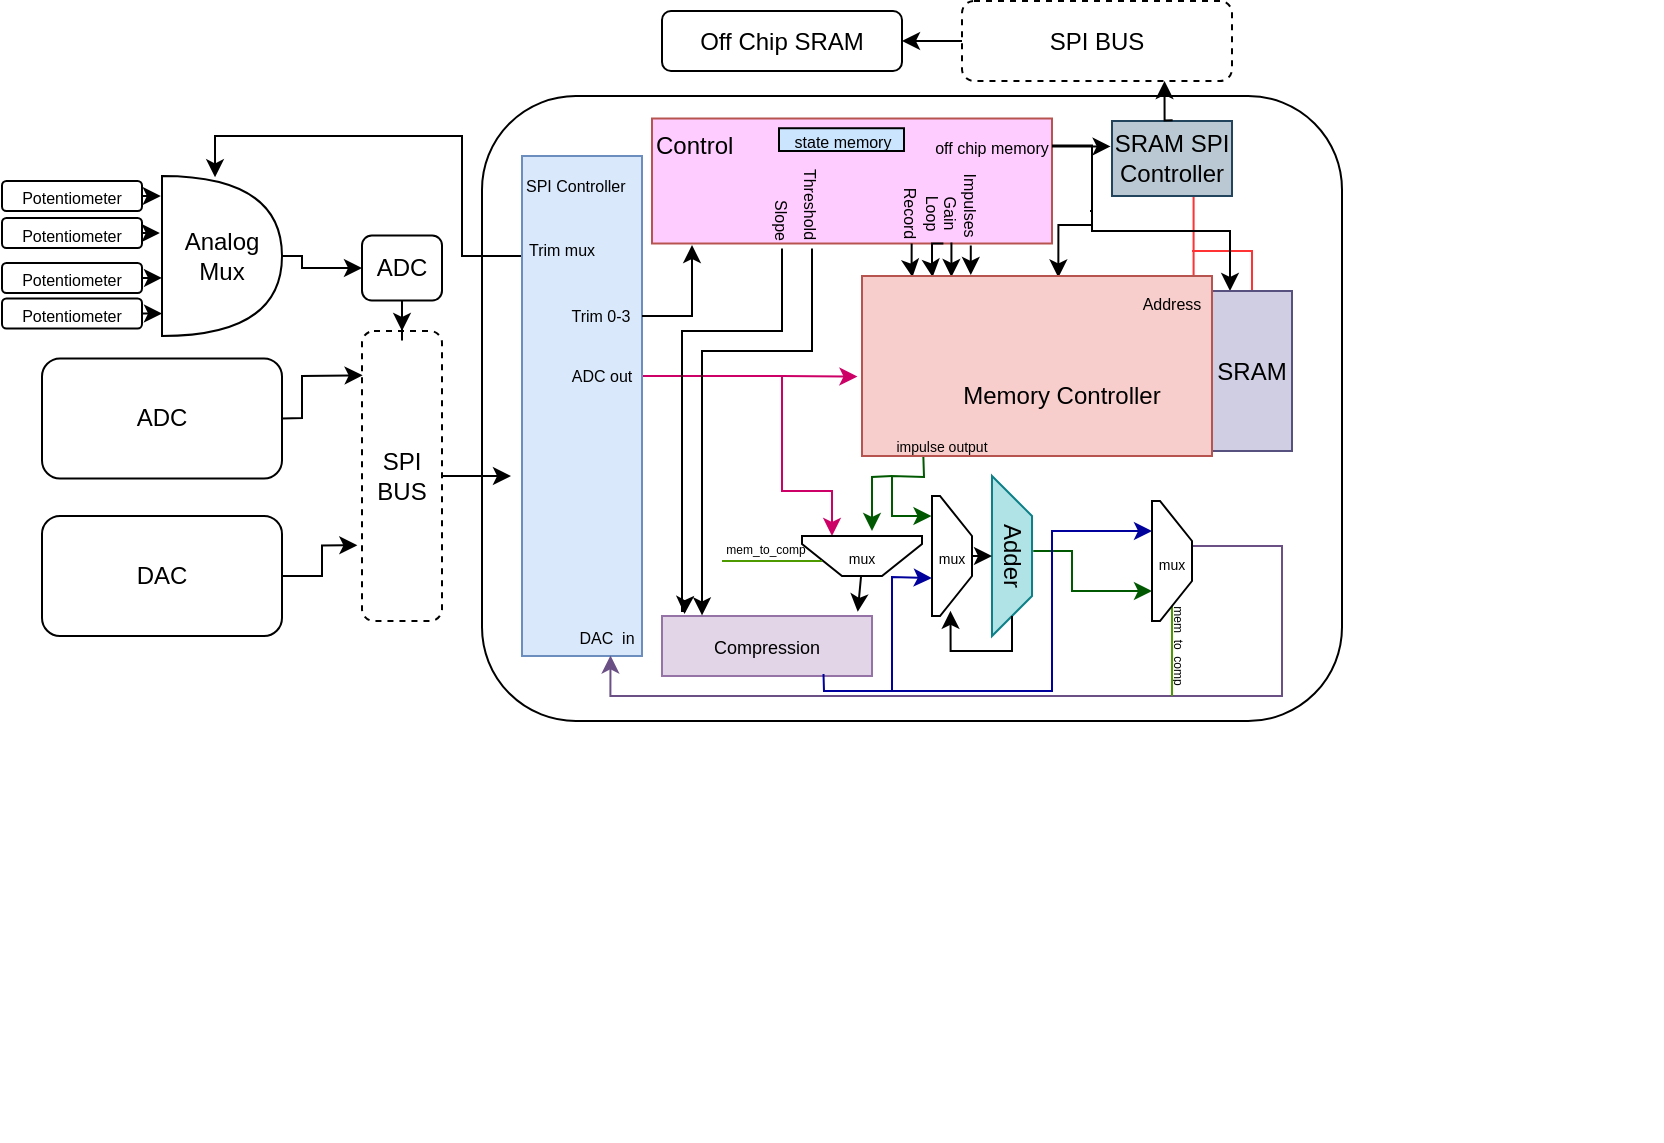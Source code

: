 <mxfile version="22.0.3" type="device">
  <diagram name="Page-1" id="Zs-kTGDQ2TX8Q834MrS4">
    <mxGraphModel dx="768" dy="452" grid="1" gridSize="10" guides="1" tooltips="1" connect="1" arrows="1" fold="1" page="1" pageScale="1" pageWidth="850" pageHeight="1100" math="0" shadow="0">
      <root>
        <mxCell id="0" />
        <mxCell id="1" parent="0" />
        <mxCell id="tVe25JJXrX7TP5zpR2_T-1" value="" style="rounded=1;whiteSpace=wrap;html=1;" parent="1" vertex="1">
          <mxGeometry x="280" y="140" width="430" height="312.5" as="geometry" />
        </mxCell>
        <mxCell id="tVe25JJXrX7TP5zpR2_T-4" value="" style="group" parent="1" vertex="1" connectable="0">
          <mxGeometry x="40" y="271.25" width="120" height="60" as="geometry" />
        </mxCell>
        <mxCell id="tVe25JJXrX7TP5zpR2_T-2" value="" style="rounded=1;whiteSpace=wrap;html=1;" parent="tVe25JJXrX7TP5zpR2_T-4" vertex="1">
          <mxGeometry x="20" width="120" height="60" as="geometry" />
        </mxCell>
        <mxCell id="tVe25JJXrX7TP5zpR2_T-3" value="ADC" style="text;html=1;strokeColor=none;fillColor=none;align=center;verticalAlign=middle;whiteSpace=wrap;rounded=0;" parent="tVe25JJXrX7TP5zpR2_T-4" vertex="1">
          <mxGeometry x="50" y="15" width="60" height="30" as="geometry" />
        </mxCell>
        <mxCell id="tVe25JJXrX7TP5zpR2_T-9" value="" style="group" parent="1" vertex="1" connectable="0">
          <mxGeometry x="60" y="350" width="120" height="60" as="geometry" />
        </mxCell>
        <mxCell id="tVe25JJXrX7TP5zpR2_T-6" value="" style="rounded=1;whiteSpace=wrap;html=1;" parent="tVe25JJXrX7TP5zpR2_T-9" vertex="1">
          <mxGeometry width="120" height="60" as="geometry" />
        </mxCell>
        <mxCell id="tVe25JJXrX7TP5zpR2_T-8" value="DAC" style="text;html=1;strokeColor=none;fillColor=none;align=center;verticalAlign=middle;whiteSpace=wrap;rounded=0;" parent="tVe25JJXrX7TP5zpR2_T-9" vertex="1">
          <mxGeometry x="30" y="15" width="60" height="30" as="geometry" />
        </mxCell>
        <mxCell id="tVe25JJXrX7TP5zpR2_T-10" value="" style="endArrow=classic;html=1;rounded=0;exitX=1;exitY=0.5;exitDx=0;exitDy=0;entryX=0.008;entryY=0.153;entryDx=0;entryDy=0;entryPerimeter=0;" parent="1" source="tVe25JJXrX7TP5zpR2_T-2" edge="1" target="9PQ7ZDF2D8wfVxdtAXBt-15">
          <mxGeometry width="50" height="50" relative="1" as="geometry">
            <mxPoint x="400" y="360" as="sourcePoint" />
            <mxPoint x="150" y="280" as="targetPoint" />
            <Array as="points">
              <mxPoint x="190" y="301" />
              <mxPoint x="190" y="280" />
            </Array>
          </mxGeometry>
        </mxCell>
        <mxCell id="0uwEz2iJApMcKScw88or-7" value="" style="endArrow=classic;html=1;rounded=0;entryX=-0.013;entryY=0.559;entryDx=0;entryDy=0;strokeColor=#CC0066;entryPerimeter=0;exitX=0.87;exitY=0.477;exitDx=0;exitDy=0;exitPerimeter=0;" parent="1" target="0uwEz2iJApMcKScw88or-1" edge="1" source="9PQ7ZDF2D8wfVxdtAXBt-2">
          <mxGeometry width="50" height="50" relative="1" as="geometry">
            <mxPoint x="420" y="283.5" as="sourcePoint" />
            <mxPoint x="535.0" y="268.5" as="targetPoint" />
            <Array as="points">
              <mxPoint x="360" y="280" />
              <mxPoint x="430" y="280" />
            </Array>
          </mxGeometry>
        </mxCell>
        <mxCell id="9PQ7ZDF2D8wfVxdtAXBt-62" style="edgeStyle=orthogonalEdgeStyle;rounded=0;orthogonalLoop=1;jettySize=auto;html=1;entryX=0.442;entryY=0.008;entryDx=0;entryDy=0;entryPerimeter=0;" edge="1" parent="1" source="9PQ7ZDF2D8wfVxdtAXBt-74" target="9PQ7ZDF2D8wfVxdtAXBt-59">
          <mxGeometry relative="1" as="geometry">
            <Array as="points">
              <mxPoint x="270" y="220" />
              <mxPoint x="270" y="160" />
              <mxPoint x="146" y="160" />
            </Array>
          </mxGeometry>
        </mxCell>
        <mxCell id="9PQ7ZDF2D8wfVxdtAXBt-2" value="&lt;font style=&quot;font-size: 8px;&quot;&gt;SPI Controller&lt;/font&gt;" style="text;html=1;strokeColor=#6c8ebf;fillColor=#dae8fc;align=left;verticalAlign=top;whiteSpace=wrap;rounded=0;spacingTop=0;labelBorderColor=none;perimeterSpacing=10;" vertex="1" parent="1">
          <mxGeometry x="300" y="170" width="60" height="250" as="geometry" />
        </mxCell>
        <mxCell id="9PQ7ZDF2D8wfVxdtAXBt-11" value="&lt;font style=&quot;font-size: 8px;&quot;&gt;ADC out&lt;/font&gt;" style="text;html=1;strokeColor=none;fillColor=none;align=center;verticalAlign=middle;whiteSpace=wrap;rounded=0;" vertex="1" parent="1">
          <mxGeometry x="320" y="271.25" width="40" height="15" as="geometry" />
        </mxCell>
        <mxCell id="9PQ7ZDF2D8wfVxdtAXBt-12" style="edgeStyle=orthogonalEdgeStyle;rounded=0;orthogonalLoop=1;jettySize=auto;html=1;exitX=1;exitY=0.5;exitDx=0;exitDy=0;strokeColor=#6A5085;entryX=0.678;entryY=0.962;entryDx=0;entryDy=0;entryPerimeter=0;" edge="1" parent="1" source="0uwEz2iJApMcKScw88or-53" target="9PQ7ZDF2D8wfVxdtAXBt-2">
          <mxGeometry relative="1" as="geometry">
            <mxPoint x="390" y="430" as="targetPoint" />
            <Array as="points">
              <mxPoint x="635" y="365" />
              <mxPoint x="680" y="365" />
              <mxPoint x="680" y="440" />
              <mxPoint x="344" y="440" />
            </Array>
          </mxGeometry>
        </mxCell>
        <mxCell id="9PQ7ZDF2D8wfVxdtAXBt-13" value="&lt;font style=&quot;font-size: 8px;&quot;&gt;DAC&amp;nbsp; in&lt;/font&gt;" style="text;html=1;strokeColor=none;fillColor=none;align=center;verticalAlign=middle;whiteSpace=wrap;rounded=0;" vertex="1" parent="1">
          <mxGeometry x="325" y="402.5" width="35" height="15" as="geometry" />
        </mxCell>
        <mxCell id="9PQ7ZDF2D8wfVxdtAXBt-15" value="SPI BUS" style="text;html=1;strokeColor=default;fillColor=none;align=center;verticalAlign=middle;whiteSpace=wrap;rounded=1;dashed=1;" vertex="1" parent="1">
          <mxGeometry x="220" y="257.5" width="40" height="145" as="geometry" />
        </mxCell>
        <mxCell id="9PQ7ZDF2D8wfVxdtAXBt-16" style="edgeStyle=orthogonalEdgeStyle;rounded=0;orthogonalLoop=1;jettySize=auto;html=1;exitX=1;exitY=0.5;exitDx=0;exitDy=0;entryX=-0.058;entryY=0.739;entryDx=0;entryDy=0;entryPerimeter=0;" edge="1" parent="1" source="tVe25JJXrX7TP5zpR2_T-6" target="9PQ7ZDF2D8wfVxdtAXBt-15">
          <mxGeometry relative="1" as="geometry" />
        </mxCell>
        <mxCell id="9PQ7ZDF2D8wfVxdtAXBt-24" style="edgeStyle=orthogonalEdgeStyle;rounded=0;orthogonalLoop=1;jettySize=auto;html=1;exitX=1;exitY=0.5;exitDx=0;exitDy=0;entryX=0.056;entryY=0.63;entryDx=0;entryDy=0;entryPerimeter=0;" edge="1" parent="1" source="9PQ7ZDF2D8wfVxdtAXBt-15" target="9PQ7ZDF2D8wfVxdtAXBt-2">
          <mxGeometry relative="1" as="geometry" />
        </mxCell>
        <mxCell id="9PQ7ZDF2D8wfVxdtAXBt-35" value="&lt;font style=&quot;font-size: 8px;&quot;&gt;Trim 0-3&lt;/font&gt;" style="text;html=1;strokeColor=none;fillColor=none;align=center;verticalAlign=middle;whiteSpace=wrap;rounded=0;" vertex="1" parent="1">
          <mxGeometry x="317.5" y="240" width="42.5" height="17.5" as="geometry" />
        </mxCell>
        <mxCell id="9PQ7ZDF2D8wfVxdtAXBt-61" style="edgeStyle=orthogonalEdgeStyle;rounded=0;orthogonalLoop=1;jettySize=auto;html=1;entryX=0.5;entryY=0;entryDx=0;entryDy=0;" edge="1" parent="1" source="9PQ7ZDF2D8wfVxdtAXBt-56" target="9PQ7ZDF2D8wfVxdtAXBt-15">
          <mxGeometry relative="1" as="geometry" />
        </mxCell>
        <mxCell id="9PQ7ZDF2D8wfVxdtAXBt-56" value="ADC" style="rounded=1;whiteSpace=wrap;html=1;" vertex="1" parent="1">
          <mxGeometry x="220" y="209.75" width="40" height="32.5" as="geometry" />
        </mxCell>
        <mxCell id="9PQ7ZDF2D8wfVxdtAXBt-60" style="edgeStyle=orthogonalEdgeStyle;rounded=0;orthogonalLoop=1;jettySize=auto;html=1;exitX=1;exitY=0.5;exitDx=0;exitDy=0;exitPerimeter=0;entryX=0;entryY=0.5;entryDx=0;entryDy=0;" edge="1" parent="1" source="9PQ7ZDF2D8wfVxdtAXBt-59" target="9PQ7ZDF2D8wfVxdtAXBt-56">
          <mxGeometry relative="1" as="geometry">
            <Array as="points">
              <mxPoint x="190" y="220" />
              <mxPoint x="190" y="226" />
            </Array>
          </mxGeometry>
        </mxCell>
        <mxCell id="9PQ7ZDF2D8wfVxdtAXBt-59" value="Analog Mux" style="shape=or;whiteSpace=wrap;html=1;" vertex="1" parent="1">
          <mxGeometry x="120" y="180" width="60" height="80" as="geometry" />
        </mxCell>
        <mxCell id="9PQ7ZDF2D8wfVxdtAXBt-63" value="&lt;font style=&quot;font-size: 8px;&quot;&gt;Potentiometer&lt;/font&gt;" style="rounded=1;whiteSpace=wrap;html=1;" vertex="1" parent="1">
          <mxGeometry x="40" y="182.5" width="70" height="15" as="geometry" />
        </mxCell>
        <mxCell id="9PQ7ZDF2D8wfVxdtAXBt-66" value="&lt;font style=&quot;font-size: 8px;&quot;&gt;Potentiometer&lt;/font&gt;" style="rounded=1;whiteSpace=wrap;html=1;" vertex="1" parent="1">
          <mxGeometry x="40" y="201" width="70" height="15" as="geometry" />
        </mxCell>
        <mxCell id="9PQ7ZDF2D8wfVxdtAXBt-67" value="&lt;font style=&quot;font-size: 8px;&quot;&gt;Potentiometer&lt;/font&gt;" style="rounded=1;whiteSpace=wrap;html=1;" vertex="1" parent="1">
          <mxGeometry x="40" y="223.5" width="70" height="15" as="geometry" />
        </mxCell>
        <mxCell id="9PQ7ZDF2D8wfVxdtAXBt-68" value="&lt;font style=&quot;font-size: 8px;&quot;&gt;Potentiometer&lt;/font&gt;" style="rounded=1;whiteSpace=wrap;html=1;" vertex="1" parent="1">
          <mxGeometry x="40" y="241.25" width="70" height="15" as="geometry" />
        </mxCell>
        <mxCell id="9PQ7ZDF2D8wfVxdtAXBt-69" style="edgeStyle=orthogonalEdgeStyle;rounded=0;orthogonalLoop=1;jettySize=auto;html=1;exitX=1;exitY=0.5;exitDx=0;exitDy=0;entryX=0;entryY=0.859;entryDx=0;entryDy=0;entryPerimeter=0;" edge="1" parent="1" source="9PQ7ZDF2D8wfVxdtAXBt-68" target="9PQ7ZDF2D8wfVxdtAXBt-59">
          <mxGeometry relative="1" as="geometry" />
        </mxCell>
        <mxCell id="9PQ7ZDF2D8wfVxdtAXBt-71" style="edgeStyle=orthogonalEdgeStyle;rounded=0;orthogonalLoop=1;jettySize=auto;html=1;exitX=1;exitY=0.5;exitDx=0;exitDy=0;entryX=0;entryY=0.637;entryDx=0;entryDy=0;entryPerimeter=0;" edge="1" parent="1" source="9PQ7ZDF2D8wfVxdtAXBt-67" target="9PQ7ZDF2D8wfVxdtAXBt-59">
          <mxGeometry relative="1" as="geometry" />
        </mxCell>
        <mxCell id="9PQ7ZDF2D8wfVxdtAXBt-72" style="edgeStyle=orthogonalEdgeStyle;rounded=0;orthogonalLoop=1;jettySize=auto;html=1;exitX=1;exitY=0.5;exitDx=0;exitDy=0;entryX=-0.019;entryY=0.357;entryDx=0;entryDy=0;entryPerimeter=0;" edge="1" parent="1" source="9PQ7ZDF2D8wfVxdtAXBt-66" target="9PQ7ZDF2D8wfVxdtAXBt-59">
          <mxGeometry relative="1" as="geometry" />
        </mxCell>
        <mxCell id="9PQ7ZDF2D8wfVxdtAXBt-73" style="edgeStyle=orthogonalEdgeStyle;rounded=0;orthogonalLoop=1;jettySize=auto;html=1;exitX=1;exitY=0.5;exitDx=0;exitDy=0;entryX=-0.01;entryY=0.118;entryDx=0;entryDy=0;entryPerimeter=0;" edge="1" parent="1" source="9PQ7ZDF2D8wfVxdtAXBt-63" target="9PQ7ZDF2D8wfVxdtAXBt-59">
          <mxGeometry relative="1" as="geometry" />
        </mxCell>
        <mxCell id="9PQ7ZDF2D8wfVxdtAXBt-74" value="&lt;font style=&quot;font-size: 8px;&quot;&gt;Trim mux&lt;/font&gt;" style="text;html=1;strokeColor=none;fillColor=none;align=center;verticalAlign=middle;whiteSpace=wrap;rounded=0;" vertex="1" parent="1">
          <mxGeometry x="300" y="201" width="40" height="30" as="geometry" />
        </mxCell>
        <mxCell id="0uwEz2iJApMcKScw88or-3" value="" style="group" parent="1" vertex="1" connectable="0">
          <mxGeometry x="530" y="242.5" width="340" height="420" as="geometry" />
        </mxCell>
        <mxCell id="9PQ7ZDF2D8wfVxdtAXBt-18" style="edgeStyle=orthogonalEdgeStyle;rounded=0;orthogonalLoop=1;jettySize=auto;html=1;exitX=0.75;exitY=0;exitDx=0;exitDy=0;entryX=0.635;entryY=0.828;entryDx=0;entryDy=0;entryPerimeter=0;endArrow=none;endFill=0;strokeColor=#FF3333;" edge="1" parent="0uwEz2iJApMcKScw88or-3" source="0uwEz2iJApMcKScw88or-2" target="9PQ7ZDF2D8wfVxdtAXBt-17">
          <mxGeometry relative="1" as="geometry" />
        </mxCell>
        <mxCell id="0uwEz2iJApMcKScw88or-38" value="" style="endArrow=classic;html=1;rounded=0;entryX=0.75;entryY=1;entryDx=0;entryDy=0;strokeColor=#CC0066;" parent="0uwEz2iJApMcKScw88or-3" target="0uwEz2iJApMcKScw88or-34" edge="1">
          <mxGeometry width="50" height="50" relative="1" as="geometry">
            <mxPoint x="-100" y="37.5" as="sourcePoint" />
            <mxPoint x="-95" y="87.5" as="targetPoint" />
            <Array as="points">
              <mxPoint x="-100" y="67.5" />
              <mxPoint x="-100" y="95" />
              <mxPoint x="-75" y="95" />
            </Array>
          </mxGeometry>
        </mxCell>
        <mxCell id="0uwEz2iJApMcKScw88or-40" value="&lt;font style=&quot;font-size: 9px;&quot;&gt;Compression&lt;/font&gt;" style="text;html=1;strokeColor=#9673a6;fillColor=#e1d5e7;align=center;verticalAlign=middle;whiteSpace=wrap;rounded=0;spacingTop=0;labelBorderColor=none;perimeterSpacing=10;" parent="0uwEz2iJApMcKScw88or-3" vertex="1">
          <mxGeometry x="-160" y="157.5" width="105" height="30" as="geometry" />
        </mxCell>
        <mxCell id="0uwEz2iJApMcKScw88or-42" value="" style="endArrow=classic;html=1;rounded=0;exitX=0.5;exitY=1;exitDx=0;exitDy=0;entryX=0.863;entryY=0.158;entryDx=0;entryDy=0;entryPerimeter=0;" parent="0uwEz2iJApMcKScw88or-3" source="0uwEz2iJApMcKScw88or-35" target="0uwEz2iJApMcKScw88or-40" edge="1">
          <mxGeometry width="50" height="50" relative="1" as="geometry">
            <mxPoint x="-135" y="117.5" as="sourcePoint" />
            <mxPoint x="-105" y="143.5" as="targetPoint" />
          </mxGeometry>
        </mxCell>
        <mxCell id="0uwEz2iJApMcKScw88or-54" value="" style="endArrow=classic;html=1;rounded=0;entryX=0.75;entryY=1;entryDx=0;entryDy=0;strokeColor=#005900;exitX=0.458;exitY=-0.031;exitDx=0;exitDy=0;exitPerimeter=0;" parent="0uwEz2iJApMcKScw88or-3" source="9PQ7ZDF2D8wfVxdtAXBt-3" target="0uwEz2iJApMcKScw88or-52" edge="1">
          <mxGeometry width="50" height="50" relative="1" as="geometry">
            <mxPoint x="150.26" y="121.38" as="sourcePoint" />
            <mxPoint x="95" y="107.5" as="targetPoint" />
            <Array as="points">
              <mxPoint x="45" y="125" />
              <mxPoint x="45" y="145" />
            </Array>
          </mxGeometry>
        </mxCell>
        <mxCell id="0uwEz2iJApMcKScw88or-57" value="" style="endArrow=classic;html=1;rounded=0;entryX=0.25;entryY=1;entryDx=0;entryDy=0;exitX=0.726;exitY=0.78;exitDx=0;exitDy=0;exitPerimeter=0;strokeColor=#00009C;" parent="0uwEz2iJApMcKScw88or-3" source="0uwEz2iJApMcKScw88or-40" target="0uwEz2iJApMcKScw88or-52" edge="1">
          <mxGeometry width="50" height="50" relative="1" as="geometry">
            <mxPoint x="85" y="207.5" as="sourcePoint" />
            <mxPoint x="135" y="157.5" as="targetPoint" />
            <Array as="points">
              <mxPoint x="-79" y="195" />
              <mxPoint x="35" y="195" />
              <mxPoint x="35" y="115" />
            </Array>
          </mxGeometry>
        </mxCell>
        <mxCell id="0uwEz2iJApMcKScw88or-59" value="Control" style="text;html=1;strokeColor=#b85450;fillColor=#FFCCFF;align=left;verticalAlign=top;whiteSpace=wrap;rounded=0;spacingTop=0;labelBorderColor=none;perimeterSpacing=10;" parent="0uwEz2iJApMcKScw88or-3" vertex="1">
          <mxGeometry x="-165" y="-91.25" width="200" height="62.5" as="geometry" />
        </mxCell>
        <mxCell id="0uwEz2iJApMcKScw88or-71" value="" style="group" parent="0uwEz2iJApMcKScw88or-3" vertex="1" connectable="0">
          <mxGeometry x="-65" y="97.5" width="60" height="20.0" as="geometry" />
        </mxCell>
        <mxCell id="0uwEz2iJApMcKScw88or-37" value="" style="group" parent="0uwEz2iJApMcKScw88or-3" vertex="1" connectable="0">
          <mxGeometry x="-90" y="117.5" width="60" height="20" as="geometry" />
        </mxCell>
        <mxCell id="0uwEz2iJApMcKScw88or-34" value="" style="shape=loopLimit;whiteSpace=wrap;html=1;rotation=180;" parent="0uwEz2iJApMcKScw88or-37" vertex="1">
          <mxGeometry width="60" height="20" as="geometry" />
        </mxCell>
        <mxCell id="9PQ7ZDF2D8wfVxdtAXBt-19" style="edgeStyle=orthogonalEdgeStyle;rounded=0;orthogonalLoop=1;jettySize=auto;html=1;endArrow=none;endFill=0;strokeColor=#4D9900;" edge="1" parent="0uwEz2iJApMcKScw88or-37">
          <mxGeometry relative="1" as="geometry">
            <mxPoint x="-40" y="12.5" as="targetPoint" />
            <mxPoint x="10" y="12.5" as="sourcePoint" />
          </mxGeometry>
        </mxCell>
        <mxCell id="0uwEz2iJApMcKScw88or-35" value="&lt;font style=&quot;font-size: 7px;&quot;&gt;mux&lt;/font&gt;" style="text;html=1;strokeColor=none;fillColor=none;align=center;verticalAlign=middle;whiteSpace=wrap;rounded=0;rotation=0;" parent="0uwEz2iJApMcKScw88or-37" vertex="1">
          <mxGeometry x="15" y="5" width="30" height="10" as="geometry" />
        </mxCell>
        <mxCell id="0uwEz2iJApMcKScw88or-74" value="" style="endArrow=classic;html=1;rounded=0;strokeColor=#005900;" parent="0uwEz2iJApMcKScw88or-3" edge="1">
          <mxGeometry width="50" height="50" relative="1" as="geometry">
            <mxPoint x="-45" y="87.5" as="sourcePoint" />
            <mxPoint x="-55" y="115" as="targetPoint" />
            <Array as="points">
              <mxPoint x="-55" y="88" />
            </Array>
          </mxGeometry>
        </mxCell>
        <mxCell id="0uwEz2iJApMcKScw88or-72" value="" style="shape=loopLimit;whiteSpace=wrap;html=1;rotation=-180;direction=north;" parent="0uwEz2iJApMcKScw88or-3" vertex="1">
          <mxGeometry x="-25" y="97.5" width="20" height="60" as="geometry" />
        </mxCell>
        <mxCell id="0uwEz2iJApMcKScw88or-81" value="" style="endArrow=classic;html=1;rounded=0;entryX=0.167;entryY=1.013;entryDx=0;entryDy=0;entryPerimeter=0;exitX=0.313;exitY=1.034;exitDx=0;exitDy=0;strokeColor=#005900;exitPerimeter=0;" parent="0uwEz2iJApMcKScw88or-3" source="9PQ7ZDF2D8wfVxdtAXBt-10" edge="1">
          <mxGeometry width="50" height="50" relative="1" as="geometry">
            <mxPoint x="-33.48" y="76.96" as="sourcePoint" />
            <mxPoint x="-25.26" y="107.52" as="targetPoint" />
            <Array as="points">
              <mxPoint x="-29" y="88" />
              <mxPoint x="-45" y="87.5" />
              <mxPoint x="-45" y="107.5" />
            </Array>
          </mxGeometry>
        </mxCell>
        <mxCell id="0uwEz2iJApMcKScw88or-85" value="" style="endArrow=classic;html=1;rounded=0;entryX=0.684;entryY=1.006;entryDx=0;entryDy=0;strokeColor=#00009C;entryPerimeter=0;" parent="0uwEz2iJApMcKScw88or-3" target="0uwEz2iJApMcKScw88or-72" edge="1">
          <mxGeometry width="50" height="50" relative="1" as="geometry">
            <mxPoint x="-45" y="195" as="sourcePoint" />
            <mxPoint x="-18.72" y="139.14" as="targetPoint" />
            <Array as="points">
              <mxPoint x="-45" y="138" />
            </Array>
          </mxGeometry>
        </mxCell>
        <mxCell id="0uwEz2iJApMcKScw88or-88" value="&lt;font style=&quot;font-size: 7px;&quot;&gt;mux&lt;/font&gt;" style="text;html=1;strokeColor=none;fillColor=none;align=center;verticalAlign=middle;whiteSpace=wrap;rounded=0;rotation=0;" parent="0uwEz2iJApMcKScw88or-3" vertex="1">
          <mxGeometry x="-30" y="122.5" width="30" height="10" as="geometry" />
        </mxCell>
        <mxCell id="9PQ7ZDF2D8wfVxdtAXBt-4" value="" style="group" vertex="1" connectable="0" parent="0uwEz2iJApMcKScw88or-3">
          <mxGeometry y="87.5" width="40" height="80" as="geometry" />
        </mxCell>
        <mxCell id="0uwEz2iJApMcKScw88or-68" value="" style="shape=trapezoid;perimeter=trapezoidPerimeter;whiteSpace=wrap;html=1;fixedSize=1;direction=south;fillColor=#b0e3e6;strokeColor=#0e8088;" parent="9PQ7ZDF2D8wfVxdtAXBt-4" vertex="1">
          <mxGeometry x="5" width="20" height="80" as="geometry" />
        </mxCell>
        <mxCell id="9PQ7ZDF2D8wfVxdtAXBt-3" value="Adder" style="text;html=1;strokeColor=none;fillColor=none;align=center;verticalAlign=middle;whiteSpace=wrap;rounded=0;rotation=90;" vertex="1" parent="9PQ7ZDF2D8wfVxdtAXBt-4">
          <mxGeometry x="-15" y="30" width="60" height="20" as="geometry" />
        </mxCell>
        <mxCell id="0uwEz2iJApMcKScw88or-75" value="" style="endArrow=classic;html=1;rounded=0;exitX=0.5;exitY=0;exitDx=0;exitDy=0;entryX=0.5;entryY=1;entryDx=0;entryDy=0;" parent="0uwEz2iJApMcKScw88or-3" source="0uwEz2iJApMcKScw88or-72" target="0uwEz2iJApMcKScw88or-68" edge="1">
          <mxGeometry width="50" height="50" relative="1" as="geometry">
            <mxPoint x="-5" y="167.5" as="sourcePoint" />
            <mxPoint x="45" y="117.5" as="targetPoint" />
            <Array as="points" />
          </mxGeometry>
        </mxCell>
        <mxCell id="9PQ7ZDF2D8wfVxdtAXBt-9" style="edgeStyle=orthogonalEdgeStyle;rounded=0;orthogonalLoop=1;jettySize=auto;html=1;entryX=0.5;entryY=0;entryDx=0;entryDy=0;endArrow=none;endFill=0;strokeColor=#FF3333;" edge="1" parent="0uwEz2iJApMcKScw88or-3" target="9PQ7ZDF2D8wfVxdtAXBt-8">
          <mxGeometry relative="1" as="geometry">
            <mxPoint x="105" y="-25" as="sourcePoint" />
            <Array as="points">
              <mxPoint x="135" y="-25" />
            </Array>
          </mxGeometry>
        </mxCell>
        <mxCell id="9PQ7ZDF2D8wfVxdtAXBt-94" style="edgeStyle=orthogonalEdgeStyle;rounded=0;orthogonalLoop=1;jettySize=auto;html=1;exitX=0.25;exitY=0;exitDx=0;exitDy=0;endArrow=none;endFill=0;startArrow=classic;startFill=1;" edge="1" parent="0uwEz2iJApMcKScw88or-3">
          <mxGeometry relative="1" as="geometry">
            <mxPoint x="54" y="-45" as="targetPoint" />
            <mxPoint x="124" y="-5" as="sourcePoint" />
            <Array as="points">
              <mxPoint x="124" y="-35" />
              <mxPoint x="55" y="-35" />
              <mxPoint x="55" y="-45" />
            </Array>
          </mxGeometry>
        </mxCell>
        <mxCell id="9PQ7ZDF2D8wfVxdtAXBt-8" value="SRAM" style="text;html=1;strokeColor=#56517e;fillColor=#d0cee2;align=center;verticalAlign=middle;whiteSpace=wrap;rounded=0;" vertex="1" parent="0uwEz2iJApMcKScw88or-3">
          <mxGeometry x="115" y="-5" width="40" height="80" as="geometry" />
        </mxCell>
        <mxCell id="9PQ7ZDF2D8wfVxdtAXBt-17" value="SRAM SPI Controller" style="text;html=1;strokeColor=#23445d;fillColor=#bac8d3;align=center;verticalAlign=middle;whiteSpace=wrap;rounded=0;spacingTop=0;labelBorderColor=none;perimeterSpacing=10;" vertex="1" parent="0uwEz2iJApMcKScw88or-3">
          <mxGeometry x="65" y="-90" width="60" height="37.5" as="geometry" />
        </mxCell>
        <mxCell id="9PQ7ZDF2D8wfVxdtAXBt-22" value="&lt;font style=&quot;font-size: 6px;&quot;&gt;mem_to_comp&lt;/font&gt;" style="text;html=1;strokeColor=none;fillColor=none;align=center;verticalAlign=middle;whiteSpace=wrap;rounded=0;rotation=90;" vertex="1" parent="0uwEz2iJApMcKScw88or-3">
          <mxGeometry x="85" y="167.5" width="30" height="10" as="geometry" />
        </mxCell>
        <mxCell id="9PQ7ZDF2D8wfVxdtAXBt-20" value="&lt;font style=&quot;font-size: 6px;&quot;&gt;mem_to_comp&lt;/font&gt;" style="text;html=1;strokeColor=none;fillColor=none;align=center;verticalAlign=middle;whiteSpace=wrap;rounded=0;" vertex="1" parent="0uwEz2iJApMcKScw88or-3">
          <mxGeometry x="-123" y="117.5" width="30" height="10" as="geometry" />
        </mxCell>
        <mxCell id="9PQ7ZDF2D8wfVxdtAXBt-34" style="edgeStyle=orthogonalEdgeStyle;rounded=0;orthogonalLoop=1;jettySize=auto;html=1;exitX=1;exitY=0.5;exitDx=0;exitDy=0;entryX=0.957;entryY=0.537;entryDx=0;entryDy=0;entryPerimeter=0;" edge="1" parent="0uwEz2iJApMcKScw88or-3" source="9PQ7ZDF2D8wfVxdtAXBt-3" target="0uwEz2iJApMcKScw88or-72">
          <mxGeometry relative="1" as="geometry">
            <Array as="points">
              <mxPoint x="15" y="175" />
              <mxPoint x="-16" y="175" />
            </Array>
          </mxGeometry>
        </mxCell>
        <mxCell id="9PQ7ZDF2D8wfVxdtAXBt-36" style="edgeStyle=orthogonalEdgeStyle;rounded=0;orthogonalLoop=1;jettySize=auto;html=1;" edge="1" parent="0uwEz2iJApMcKScw88or-3">
          <mxGeometry relative="1" as="geometry">
            <mxPoint x="-170" y="7.5" as="sourcePoint" />
            <mxPoint x="-145" y="-28" as="targetPoint" />
            <Array as="points">
              <mxPoint x="-170" y="8" />
              <mxPoint x="-145" y="8" />
            </Array>
          </mxGeometry>
        </mxCell>
        <mxCell id="9PQ7ZDF2D8wfVxdtAXBt-42" style="edgeStyle=orthogonalEdgeStyle;rounded=0;orthogonalLoop=1;jettySize=auto;html=1;entryX=0.144;entryY=0.007;entryDx=0;entryDy=0;entryPerimeter=0;" edge="1" parent="0uwEz2iJApMcKScw88or-3" target="0uwEz2iJApMcKScw88or-1">
          <mxGeometry relative="1" as="geometry">
            <mxPoint x="-38.995" y="-12.5" as="targetPoint" />
            <mxPoint x="-35.17" y="-28.75" as="sourcePoint" />
            <Array as="points">
              <mxPoint x="-35" y="-15" />
              <mxPoint x="-35" y="-15" />
            </Array>
          </mxGeometry>
        </mxCell>
        <mxCell id="9PQ7ZDF2D8wfVxdtAXBt-37" value="&lt;font style=&quot;font-size: 8px;&quot;&gt;Record&lt;br&gt;&lt;/font&gt;" style="text;html=1;strokeColor=none;fillColor=none;align=center;verticalAlign=middle;whiteSpace=wrap;rounded=0;rotation=90;" vertex="1" parent="0uwEz2iJApMcKScw88or-3">
          <mxGeometry x="-50" y="-58.75" width="30" height="30" as="geometry" />
        </mxCell>
        <mxCell id="9PQ7ZDF2D8wfVxdtAXBt-45" style="edgeStyle=orthogonalEdgeStyle;rounded=0;orthogonalLoop=1;jettySize=auto;html=1;entryX=0.175;entryY=0.006;entryDx=0;entryDy=0;entryPerimeter=0;" edge="1" parent="0uwEz2iJApMcKScw88or-3">
          <mxGeometry relative="1" as="geometry">
            <mxPoint x="-24.675" y="-11.96" as="targetPoint" />
            <mxPoint x="-19.296" y="-28.75" as="sourcePoint" />
            <Array as="points">
              <mxPoint x="-25" y="-29" />
              <mxPoint x="-25" y="-15" />
              <mxPoint x="-25" y="-15" />
            </Array>
          </mxGeometry>
        </mxCell>
        <mxCell id="9PQ7ZDF2D8wfVxdtAXBt-44" value="&lt;font style=&quot;font-size: 8px;&quot;&gt;Loop&lt;/font&gt;" style="text;html=1;strokeColor=none;fillColor=none;align=center;verticalAlign=middle;whiteSpace=wrap;rounded=0;rotation=90;" vertex="1" parent="0uwEz2iJApMcKScw88or-3">
          <mxGeometry x="-39" y="-58.75" width="30" height="30" as="geometry" />
        </mxCell>
        <mxCell id="9PQ7ZDF2D8wfVxdtAXBt-47" style="edgeStyle=orthogonalEdgeStyle;rounded=0;orthogonalLoop=1;jettySize=auto;html=1;exitX=0.726;exitY=0.872;exitDx=0;exitDy=0;exitPerimeter=0;" edge="1" parent="0uwEz2iJApMcKScw88or-3" source="0uwEz2iJApMcKScw88or-59">
          <mxGeometry relative="1" as="geometry">
            <mxPoint x="-15.05" y="-12" as="targetPoint" />
            <mxPoint x="-15.047" y="-25.75" as="sourcePoint" />
            <Array as="points">
              <mxPoint x="-15" y="-12" />
            </Array>
          </mxGeometry>
        </mxCell>
        <mxCell id="9PQ7ZDF2D8wfVxdtAXBt-46" value="&lt;font style=&quot;font-size: 8px;&quot;&gt;Gain&lt;/font&gt;" style="text;html=1;strokeColor=none;fillColor=none;align=center;verticalAlign=middle;whiteSpace=wrap;rounded=0;rotation=90;" vertex="1" parent="0uwEz2iJApMcKScw88or-3">
          <mxGeometry x="-30" y="-58.75" width="30" height="30" as="geometry" />
        </mxCell>
        <mxCell id="9PQ7ZDF2D8wfVxdtAXBt-49" style="edgeStyle=orthogonalEdgeStyle;rounded=0;orthogonalLoop=1;jettySize=auto;html=1;exitX=1.034;exitY=0.187;exitDx=0;exitDy=0;exitPerimeter=0;" edge="1" parent="0uwEz2iJApMcKScw88or-3" source="9PQ7ZDF2D8wfVxdtAXBt-46">
          <mxGeometry relative="1" as="geometry">
            <mxPoint x="-5" y="-13" as="targetPoint" />
            <mxPoint x="-5" y="-25" as="sourcePoint" />
            <Array as="points">
              <mxPoint x="-6" y="-13" />
            </Array>
          </mxGeometry>
        </mxCell>
        <mxCell id="9PQ7ZDF2D8wfVxdtAXBt-48" value="&lt;font style=&quot;font-size: 8px;&quot;&gt;Impulses&lt;/font&gt;" style="text;html=1;strokeColor=none;fillColor=none;align=center;verticalAlign=middle;whiteSpace=wrap;rounded=0;rotation=90;" vertex="1" parent="0uwEz2iJApMcKScw88or-3">
          <mxGeometry x="-20" y="-62.75" width="30" height="30" as="geometry" />
        </mxCell>
        <mxCell id="9PQ7ZDF2D8wfVxdtAXBt-51" value="&lt;span style=&quot;font-size: 8px;&quot;&gt;off chip memory&lt;/span&gt;" style="text;html=1;strokeColor=none;fillColor=none;align=center;verticalAlign=middle;whiteSpace=wrap;rounded=0;" vertex="1" parent="0uwEz2iJApMcKScw88or-3">
          <mxGeometry x="-25" y="-92.75" width="60" height="30" as="geometry" />
        </mxCell>
        <mxCell id="9PQ7ZDF2D8wfVxdtAXBt-52" style="edgeStyle=orthogonalEdgeStyle;rounded=0;orthogonalLoop=1;jettySize=auto;html=1;entryX=0.116;entryY=0.395;entryDx=0;entryDy=0;entryPerimeter=0;" edge="1" parent="0uwEz2iJApMcKScw88or-3" source="9PQ7ZDF2D8wfVxdtAXBt-51" target="9PQ7ZDF2D8wfVxdtAXBt-17">
          <mxGeometry relative="1" as="geometry">
            <mxPoint x="55" y="-75" as="targetPoint" />
            <Array as="points">
              <mxPoint x="65" y="-78" />
            </Array>
          </mxGeometry>
        </mxCell>
        <mxCell id="9PQ7ZDF2D8wfVxdtAXBt-54" style="edgeStyle=orthogonalEdgeStyle;rounded=0;orthogonalLoop=1;jettySize=auto;html=1;exitX=1;exitY=0.5;exitDx=0;exitDy=0;entryX=0.561;entryY=0.008;entryDx=0;entryDy=0;entryPerimeter=0;" edge="1" parent="0uwEz2iJApMcKScw88or-3" source="9PQ7ZDF2D8wfVxdtAXBt-51" target="0uwEz2iJApMcKScw88or-1">
          <mxGeometry relative="1" as="geometry">
            <Array as="points">
              <mxPoint x="55" y="-78" />
              <mxPoint x="55" y="-38" />
              <mxPoint x="38" y="-38" />
            </Array>
          </mxGeometry>
        </mxCell>
        <mxCell id="9PQ7ZDF2D8wfVxdtAXBt-87" value="&lt;font style=&quot;font-size: 8px;&quot;&gt;Slope&lt;/font&gt;" style="text;html=1;strokeColor=none;fillColor=none;align=center;verticalAlign=middle;whiteSpace=wrap;rounded=0;rotation=90;" vertex="1" parent="0uwEz2iJApMcKScw88or-3">
          <mxGeometry x="-115" y="-55.25" width="30" height="30" as="geometry" />
        </mxCell>
        <mxCell id="9PQ7ZDF2D8wfVxdtAXBt-88" value="&lt;font style=&quot;font-size: 8px;&quot;&gt;Threshold&lt;/font&gt;" style="text;html=1;strokeColor=none;fillColor=none;align=center;verticalAlign=middle;whiteSpace=wrap;rounded=0;rotation=90;" vertex="1" parent="0uwEz2iJApMcKScw88or-3">
          <mxGeometry x="-107.5" y="-63.75" width="45" height="30" as="geometry" />
        </mxCell>
        <mxCell id="9PQ7ZDF2D8wfVxdtAXBt-90" style="edgeStyle=orthogonalEdgeStyle;rounded=0;orthogonalLoop=1;jettySize=auto;html=1;exitX=1;exitY=0.5;exitDx=0;exitDy=0;entryX=0.244;entryY=0.193;entryDx=0;entryDy=0;entryPerimeter=0;" edge="1" parent="0uwEz2iJApMcKScw88or-3" source="9PQ7ZDF2D8wfVxdtAXBt-88" target="0uwEz2iJApMcKScw88or-40">
          <mxGeometry relative="1" as="geometry">
            <Array as="points">
              <mxPoint x="-85" y="25" />
              <mxPoint x="-140" y="25" />
              <mxPoint x="-140" y="157" />
            </Array>
          </mxGeometry>
        </mxCell>
        <mxCell id="9PQ7ZDF2D8wfVxdtAXBt-91" style="edgeStyle=orthogonalEdgeStyle;rounded=0;orthogonalLoop=1;jettySize=auto;html=1;exitX=1;exitY=1;exitDx=0;exitDy=0;entryX=0.17;entryY=0.18;entryDx=0;entryDy=0;entryPerimeter=0;" edge="1" parent="0uwEz2iJApMcKScw88or-3" source="9PQ7ZDF2D8wfVxdtAXBt-88" target="0uwEz2iJApMcKScw88or-40">
          <mxGeometry relative="1" as="geometry">
            <mxPoint x="-135" y="155" as="targetPoint" />
            <Array as="points">
              <mxPoint x="-100" y="15" />
              <mxPoint x="-150" y="15" />
              <mxPoint x="-150" y="155" />
              <mxPoint x="-149" y="155" />
            </Array>
          </mxGeometry>
        </mxCell>
        <mxCell id="9PQ7ZDF2D8wfVxdtAXBt-93" value="&lt;font style=&quot;font-size: 8px;&quot;&gt;state memory&lt;/font&gt;" style="rounded=0;whiteSpace=wrap;html=1;fillColor=#CCE5FF;" vertex="1" parent="0uwEz2iJApMcKScw88or-3">
          <mxGeometry x="-101.5" y="-86.38" width="62.5" height="11.38" as="geometry" />
        </mxCell>
        <mxCell id="9PQ7ZDF2D8wfVxdtAXBt-21" style="edgeStyle=orthogonalEdgeStyle;rounded=0;orthogonalLoop=1;jettySize=auto;html=1;endArrow=none;endFill=0;strokeColor=#4D9900;" edge="1" parent="0uwEz2iJApMcKScw88or-3" source="0uwEz2iJApMcKScw88or-53">
          <mxGeometry relative="1" as="geometry">
            <mxPoint x="95" y="197.5" as="targetPoint" />
            <Array as="points">
              <mxPoint x="95" y="195" />
            </Array>
          </mxGeometry>
        </mxCell>
        <mxCell id="0uwEz2iJApMcKScw88or-52" value="" style="shape=loopLimit;whiteSpace=wrap;html=1;rotation=180;direction=north;" parent="0uwEz2iJApMcKScw88or-3" vertex="1">
          <mxGeometry x="85" y="100" width="20" height="60" as="geometry" />
        </mxCell>
        <mxCell id="0uwEz2iJApMcKScw88or-1" value="" style="rounded=0;whiteSpace=wrap;html=1;fillColor=#f8cecc;strokeColor=#b85450;" parent="0uwEz2iJApMcKScw88or-3" vertex="1">
          <mxGeometry x="-60" y="-12.5" width="175" height="90" as="geometry" />
        </mxCell>
        <mxCell id="9PQ7ZDF2D8wfVxdtAXBt-10" value="&lt;font style=&quot;font-size: 7px;&quot;&gt;impulse output&lt;/font&gt;" style="text;html=1;strokeColor=none;fillColor=none;align=center;verticalAlign=middle;whiteSpace=wrap;rounded=0;" vertex="1" parent="0uwEz2iJApMcKScw88or-3">
          <mxGeometry x="-45" y="66.5" width="50" height="10" as="geometry" />
        </mxCell>
        <mxCell id="0uwEz2iJApMcKScw88or-2" value="Memory Controller" style="text;html=1;strokeColor=none;fillColor=none;align=center;verticalAlign=middle;whiteSpace=wrap;rounded=0;" parent="0uwEz2iJApMcKScw88or-3" vertex="1">
          <mxGeometry x="-25" y="37.5" width="130" height="20" as="geometry" />
        </mxCell>
        <mxCell id="9PQ7ZDF2D8wfVxdtAXBt-50" value="&lt;font style=&quot;font-size: 8px;&quot;&gt;Address&lt;/font&gt;" style="text;html=1;strokeColor=none;fillColor=none;align=center;verticalAlign=middle;whiteSpace=wrap;rounded=0;" vertex="1" parent="0uwEz2iJApMcKScw88or-3">
          <mxGeometry x="65" y="-15" width="60" height="30" as="geometry" />
        </mxCell>
        <mxCell id="0uwEz2iJApMcKScw88or-53" value="&lt;font style=&quot;font-size: 7px;&quot;&gt;mux&lt;/font&gt;" style="text;html=1;strokeColor=none;fillColor=none;align=center;verticalAlign=middle;whiteSpace=wrap;rounded=0;rotation=0;" parent="0uwEz2iJApMcKScw88or-3" vertex="1">
          <mxGeometry x="85" y="125" width="20" height="10" as="geometry" />
        </mxCell>
        <mxCell id="9PQ7ZDF2D8wfVxdtAXBt-100" value="Off Chip SRAM" style="rounded=1;whiteSpace=wrap;html=1;" vertex="1" parent="0uwEz2iJApMcKScw88or-3">
          <mxGeometry x="-160" y="-145" width="120" height="30" as="geometry" />
        </mxCell>
        <mxCell id="9PQ7ZDF2D8wfVxdtAXBt-103" style="edgeStyle=orthogonalEdgeStyle;rounded=0;orthogonalLoop=1;jettySize=auto;html=1;entryX=1;entryY=0.5;entryDx=0;entryDy=0;" edge="1" parent="0uwEz2iJApMcKScw88or-3" source="9PQ7ZDF2D8wfVxdtAXBt-101" target="9PQ7ZDF2D8wfVxdtAXBt-100">
          <mxGeometry relative="1" as="geometry" />
        </mxCell>
        <mxCell id="9PQ7ZDF2D8wfVxdtAXBt-101" value="SPI BUS" style="text;html=1;strokeColor=default;fillColor=none;align=center;verticalAlign=middle;whiteSpace=wrap;rounded=1;dashed=1;" vertex="1" parent="0uwEz2iJApMcKScw88or-3">
          <mxGeometry x="-10" y="-150" width="135" height="40" as="geometry" />
        </mxCell>
        <mxCell id="9PQ7ZDF2D8wfVxdtAXBt-102" style="edgeStyle=orthogonalEdgeStyle;rounded=0;orthogonalLoop=1;jettySize=auto;html=1;entryX=0.75;entryY=1;entryDx=0;entryDy=0;exitX=0.504;exitY=0.168;exitDx=0;exitDy=0;exitPerimeter=0;" edge="1" parent="0uwEz2iJApMcKScw88or-3" source="9PQ7ZDF2D8wfVxdtAXBt-17" target="9PQ7ZDF2D8wfVxdtAXBt-101">
          <mxGeometry relative="1" as="geometry" />
        </mxCell>
      </root>
    </mxGraphModel>
  </diagram>
</mxfile>
